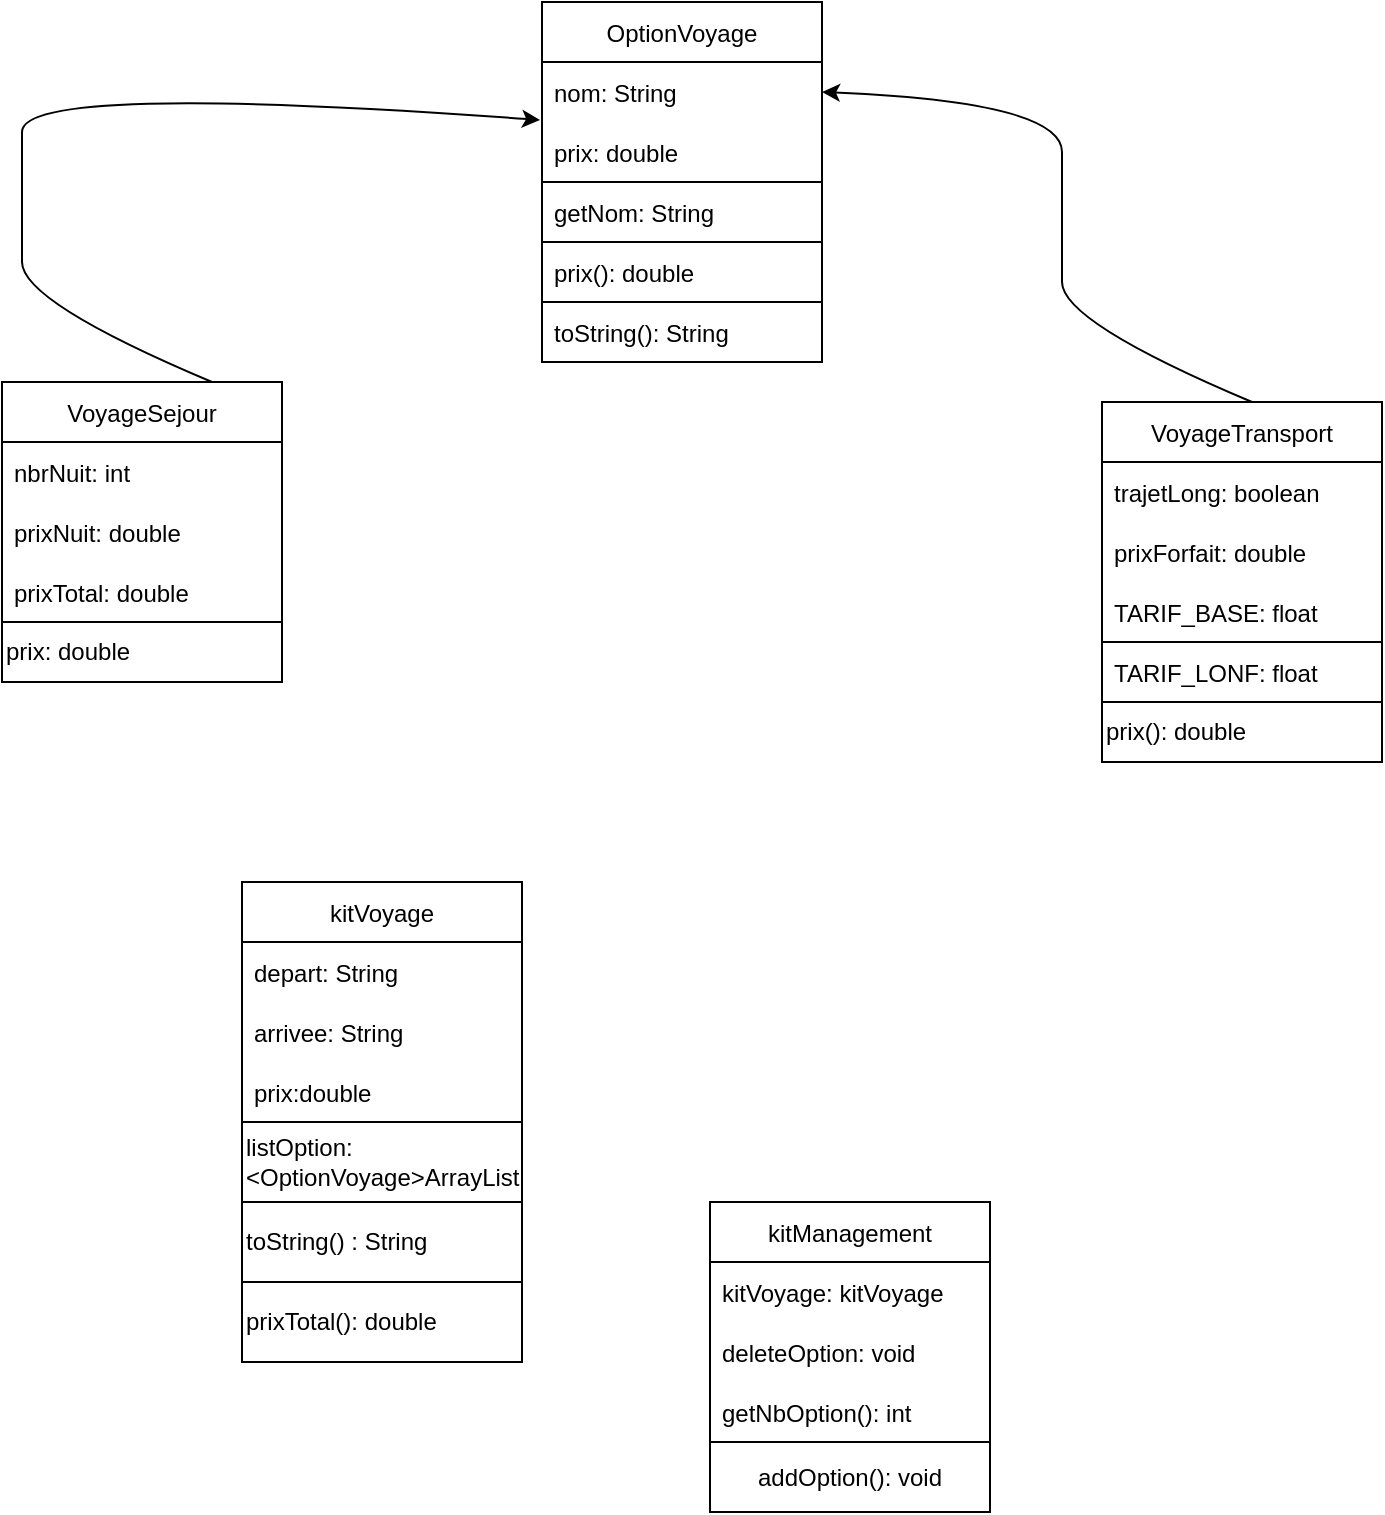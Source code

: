<mxfile version="19.0.3" type="device"><diagram id="4nlWY5ebNpHv0MVpBCbf" name="Page-1"><mxGraphModel dx="1108" dy="553" grid="1" gridSize="10" guides="1" tooltips="1" connect="1" arrows="1" fold="1" page="1" pageScale="1" pageWidth="827" pageHeight="1169" math="0" shadow="0"><root><mxCell id="0"/><mxCell id="1" parent="0"/><mxCell id="UPFR7lJomBSpodrtmPOI-1" value="VoyageSejour" style="swimlane;fontStyle=0;childLayout=stackLayout;horizontal=1;startSize=30;horizontalStack=0;resizeParent=1;resizeParentMax=0;resizeLast=0;collapsible=1;marginBottom=0;" vertex="1" parent="1"><mxGeometry x="60" y="280" width="140" height="120" as="geometry"/></mxCell><mxCell id="UPFR7lJomBSpodrtmPOI-2" value="nbrNuit: int" style="text;strokeColor=none;fillColor=none;align=left;verticalAlign=middle;spacingLeft=4;spacingRight=4;overflow=hidden;points=[[0,0.5],[1,0.5]];portConstraint=eastwest;rotatable=0;" vertex="1" parent="UPFR7lJomBSpodrtmPOI-1"><mxGeometry y="30" width="140" height="30" as="geometry"/></mxCell><mxCell id="UPFR7lJomBSpodrtmPOI-3" value="prixNuit: double" style="text;strokeColor=none;fillColor=none;align=left;verticalAlign=middle;spacingLeft=4;spacingRight=4;overflow=hidden;points=[[0,0.5],[1,0.5]];portConstraint=eastwest;rotatable=0;" vertex="1" parent="UPFR7lJomBSpodrtmPOI-1"><mxGeometry y="60" width="140" height="30" as="geometry"/></mxCell><mxCell id="UPFR7lJomBSpodrtmPOI-4" value="prixTotal: double" style="text;strokeColor=none;fillColor=none;align=left;verticalAlign=middle;spacingLeft=4;spacingRight=4;overflow=hidden;points=[[0,0.5],[1,0.5]];portConstraint=eastwest;rotatable=0;" vertex="1" parent="UPFR7lJomBSpodrtmPOI-1"><mxGeometry y="90" width="140" height="30" as="geometry"/></mxCell><mxCell id="UPFR7lJomBSpodrtmPOI-5" value="OptionVoyage" style="swimlane;fontStyle=0;childLayout=stackLayout;horizontal=1;startSize=30;horizontalStack=0;resizeParent=1;resizeParentMax=0;resizeLast=0;collapsible=1;marginBottom=0;" vertex="1" parent="1"><mxGeometry x="330" y="90" width="140" height="120" as="geometry"/></mxCell><mxCell id="UPFR7lJomBSpodrtmPOI-6" value="nom: String " style="text;strokeColor=none;fillColor=none;align=left;verticalAlign=middle;spacingLeft=4;spacingRight=4;overflow=hidden;points=[[0,0.5],[1,0.5]];portConstraint=eastwest;rotatable=0;" vertex="1" parent="UPFR7lJomBSpodrtmPOI-5"><mxGeometry y="30" width="140" height="30" as="geometry"/></mxCell><mxCell id="UPFR7lJomBSpodrtmPOI-7" value="prix: double" style="text;strokeColor=none;fillColor=none;align=left;verticalAlign=middle;spacingLeft=4;spacingRight=4;overflow=hidden;points=[[0,0.5],[1,0.5]];portConstraint=eastwest;rotatable=0;" vertex="1" parent="UPFR7lJomBSpodrtmPOI-5"><mxGeometry y="60" width="140" height="30" as="geometry"/></mxCell><mxCell id="UPFR7lJomBSpodrtmPOI-8" value="getNom: String" style="text;strokeColor=#000000;fillColor=none;align=left;verticalAlign=middle;spacingLeft=4;spacingRight=4;overflow=hidden;points=[[0,0.5],[1,0.5]];portConstraint=eastwest;rotatable=0;" vertex="1" parent="UPFR7lJomBSpodrtmPOI-5"><mxGeometry y="90" width="140" height="30" as="geometry"/></mxCell><mxCell id="UPFR7lJomBSpodrtmPOI-13" value="VoyageTransport" style="swimlane;fontStyle=0;childLayout=stackLayout;horizontal=1;startSize=30;horizontalStack=0;resizeParent=1;resizeParentMax=0;resizeLast=0;collapsible=1;marginBottom=0;" vertex="1" parent="1"><mxGeometry x="610" y="290" width="140" height="120" as="geometry"/></mxCell><mxCell id="UPFR7lJomBSpodrtmPOI-14" value="trajetLong: boolean" style="text;strokeColor=none;fillColor=none;align=left;verticalAlign=middle;spacingLeft=4;spacingRight=4;overflow=hidden;points=[[0,0.5],[1,0.5]];portConstraint=eastwest;rotatable=0;" vertex="1" parent="UPFR7lJomBSpodrtmPOI-13"><mxGeometry y="30" width="140" height="30" as="geometry"/></mxCell><mxCell id="UPFR7lJomBSpodrtmPOI-15" value="prixForfait: double " style="text;strokeColor=none;fillColor=none;align=left;verticalAlign=middle;spacingLeft=4;spacingRight=4;overflow=hidden;points=[[0,0.5],[1,0.5]];portConstraint=eastwest;rotatable=0;" vertex="1" parent="UPFR7lJomBSpodrtmPOI-13"><mxGeometry y="60" width="140" height="30" as="geometry"/></mxCell><mxCell id="UPFR7lJomBSpodrtmPOI-16" value="TARIF_BASE: float" style="text;strokeColor=none;fillColor=none;align=left;verticalAlign=middle;spacingLeft=4;spacingRight=4;overflow=hidden;points=[[0,0.5],[1,0.5]];portConstraint=eastwest;rotatable=0;" vertex="1" parent="UPFR7lJomBSpodrtmPOI-13"><mxGeometry y="90" width="140" height="30" as="geometry"/></mxCell><mxCell id="UPFR7lJomBSpodrtmPOI-17" value="toString(): String" style="text;strokeColor=#000000;fillColor=none;align=left;verticalAlign=middle;spacingLeft=4;spacingRight=4;overflow=hidden;points=[[0,0.5],[1,0.5]];portConstraint=eastwest;rotatable=0;" vertex="1" parent="1"><mxGeometry x="330" y="240" width="140" height="30" as="geometry"/></mxCell><mxCell id="UPFR7lJomBSpodrtmPOI-19" value="prix(): double" style="text;strokeColor=#000000;fillColor=none;align=left;verticalAlign=middle;spacingLeft=4;spacingRight=4;overflow=hidden;points=[[0,0.5],[1,0.5]];portConstraint=eastwest;rotatable=0;" vertex="1" parent="1"><mxGeometry x="330" y="210" width="140" height="30" as="geometry"/></mxCell><mxCell id="UPFR7lJomBSpodrtmPOI-20" value="TARIF_LONF: float" style="text;strokeColor=#000000;fillColor=none;align=left;verticalAlign=middle;spacingLeft=4;spacingRight=4;overflow=hidden;points=[[0,0.5],[1,0.5]];portConstraint=eastwest;rotatable=0;" vertex="1" parent="1"><mxGeometry x="610" y="410" width="140" height="30" as="geometry"/></mxCell><mxCell id="UPFR7lJomBSpodrtmPOI-21" value="" style="curved=1;endArrow=classic;html=1;rounded=0;entryX=-0.007;entryY=-0.033;entryDx=0;entryDy=0;entryPerimeter=0;exitX=0.75;exitY=0;exitDx=0;exitDy=0;" edge="1" parent="1" source="UPFR7lJomBSpodrtmPOI-1" target="UPFR7lJomBSpodrtmPOI-7"><mxGeometry width="50" height="50" relative="1" as="geometry"><mxPoint x="220" y="220" as="sourcePoint"/><mxPoint x="270" y="170" as="targetPoint"/><Array as="points"><mxPoint x="70" y="240"/><mxPoint x="70" y="200"/><mxPoint x="70" y="210"/><mxPoint x="70" y="180"/><mxPoint x="70" y="130"/></Array></mxGeometry></mxCell><mxCell id="UPFR7lJomBSpodrtmPOI-22" value="" style="curved=1;endArrow=classic;html=1;rounded=0;entryX=1;entryY=0.5;entryDx=0;entryDy=0;exitX=0.75;exitY=0;exitDx=0;exitDy=0;" edge="1" parent="1" target="UPFR7lJomBSpodrtmPOI-6"><mxGeometry width="50" height="50" relative="1" as="geometry"><mxPoint x="685" y="290" as="sourcePoint"/><mxPoint x="849.02" y="159.01" as="targetPoint"/><Array as="points"><mxPoint x="590" y="250"/><mxPoint x="590" y="210"/><mxPoint x="590" y="220"/><mxPoint x="590" y="190"/><mxPoint x="590" y="140"/></Array></mxGeometry></mxCell><mxCell id="UPFR7lJomBSpodrtmPOI-29" value="prix(): double" style="rounded=0;whiteSpace=wrap;html=1;strokeColor=#000000;align=left;" vertex="1" parent="1"><mxGeometry x="610" y="440" width="140" height="30" as="geometry"/></mxCell><mxCell id="UPFR7lJomBSpodrtmPOI-30" value="prix: double" style="rounded=0;whiteSpace=wrap;html=1;strokeColor=#000000;align=left;" vertex="1" parent="1"><mxGeometry x="60" y="400" width="140" height="30" as="geometry"/></mxCell><mxCell id="UPFR7lJomBSpodrtmPOI-45" value="" style="group" vertex="1" connectable="0" parent="1"><mxGeometry x="340" y="430" width="214" height="415" as="geometry"/></mxCell><mxCell id="UPFR7lJomBSpodrtmPOI-46" value="" style="group" vertex="1" connectable="0" parent="UPFR7lJomBSpodrtmPOI-45"><mxGeometry x="-160" y="100" width="140" height="210" as="geometry"/></mxCell><mxCell id="UPFR7lJomBSpodrtmPOI-40" value="kitVoyage" style="swimlane;fontStyle=0;childLayout=stackLayout;horizontal=1;startSize=30;horizontalStack=0;resizeParent=1;resizeParentMax=0;resizeLast=0;collapsible=1;marginBottom=0;strokeColor=#000000;" vertex="1" parent="UPFR7lJomBSpodrtmPOI-46"><mxGeometry width="140" height="120" as="geometry"/></mxCell><mxCell id="UPFR7lJomBSpodrtmPOI-41" value="depart: String" style="text;strokeColor=none;fillColor=none;align=left;verticalAlign=middle;spacingLeft=4;spacingRight=4;overflow=hidden;points=[[0,0.5],[1,0.5]];portConstraint=eastwest;rotatable=0;" vertex="1" parent="UPFR7lJomBSpodrtmPOI-40"><mxGeometry y="30" width="140" height="30" as="geometry"/></mxCell><mxCell id="UPFR7lJomBSpodrtmPOI-42" value="arrivee: String" style="text;strokeColor=none;fillColor=none;align=left;verticalAlign=middle;spacingLeft=4;spacingRight=4;overflow=hidden;points=[[0,0.5],[1,0.5]];portConstraint=eastwest;rotatable=0;" vertex="1" parent="UPFR7lJomBSpodrtmPOI-40"><mxGeometry y="60" width="140" height="30" as="geometry"/></mxCell><mxCell id="UPFR7lJomBSpodrtmPOI-43" value="prix:double" style="text;strokeColor=none;fillColor=none;align=left;verticalAlign=middle;spacingLeft=4;spacingRight=4;overflow=hidden;points=[[0,0.5],[1,0.5]];portConstraint=eastwest;rotatable=0;" vertex="1" parent="UPFR7lJomBSpodrtmPOI-40"><mxGeometry y="90" width="140" height="30" as="geometry"/></mxCell><mxCell id="UPFR7lJomBSpodrtmPOI-28" value="toString() : String" style="rounded=0;whiteSpace=wrap;html=1;strokeColor=#000000;align=left;" vertex="1" parent="UPFR7lJomBSpodrtmPOI-46"><mxGeometry y="160" width="140" height="40" as="geometry"/></mxCell><mxCell id="UPFR7lJomBSpodrtmPOI-67" value="listOption: &amp;lt;OptionVoyage&amp;gt;ArrayList" style="rounded=0;whiteSpace=wrap;html=1;strokeColor=#000000;align=left;" vertex="1" parent="UPFR7lJomBSpodrtmPOI-46"><mxGeometry y="120" width="140" height="40" as="geometry"/></mxCell><mxCell id="UPFR7lJomBSpodrtmPOI-68" value="" style="group" vertex="1" connectable="0" parent="UPFR7lJomBSpodrtmPOI-45"><mxGeometry x="74" y="260" width="140" height="155" as="geometry"/></mxCell><mxCell id="UPFR7lJomBSpodrtmPOI-31" value="kitManagement" style="swimlane;fontStyle=0;childLayout=stackLayout;horizontal=1;startSize=30;horizontalStack=0;resizeParent=1;resizeParentMax=0;resizeLast=0;collapsible=1;marginBottom=0;strokeColor=#000000;" vertex="1" parent="UPFR7lJomBSpodrtmPOI-68"><mxGeometry width="140" height="120" as="geometry"/></mxCell><mxCell id="UPFR7lJomBSpodrtmPOI-32" value="kitVoyage: kitVoyage" style="text;strokeColor=none;fillColor=none;align=left;verticalAlign=middle;spacingLeft=4;spacingRight=4;overflow=hidden;points=[[0,0.5],[1,0.5]];portConstraint=eastwest;rotatable=0;" vertex="1" parent="UPFR7lJomBSpodrtmPOI-31"><mxGeometry y="30" width="140" height="30" as="geometry"/></mxCell><mxCell id="UPFR7lJomBSpodrtmPOI-33" value="deleteOption: void" style="text;strokeColor=none;fillColor=none;align=left;verticalAlign=middle;spacingLeft=4;spacingRight=4;overflow=hidden;points=[[0,0.5],[1,0.5]];portConstraint=eastwest;rotatable=0;" vertex="1" parent="UPFR7lJomBSpodrtmPOI-31"><mxGeometry y="60" width="140" height="30" as="geometry"/></mxCell><mxCell id="UPFR7lJomBSpodrtmPOI-34" value="getNbOption(): int" style="text;strokeColor=none;fillColor=none;align=left;verticalAlign=middle;spacingLeft=4;spacingRight=4;overflow=hidden;points=[[0,0.5],[1,0.5]];portConstraint=eastwest;rotatable=0;" vertex="1" parent="UPFR7lJomBSpodrtmPOI-31"><mxGeometry y="90" width="140" height="30" as="geometry"/></mxCell><mxCell id="UPFR7lJomBSpodrtmPOI-47" value="&lt;div style=&quot;text-align: right;&quot;&gt;&lt;span style=&quot;background-color: initial;&quot;&gt;addOption(): void&lt;/span&gt;&lt;/div&gt;" style="rounded=0;whiteSpace=wrap;html=1;strokeColor=#000000;" vertex="1" parent="UPFR7lJomBSpodrtmPOI-68"><mxGeometry y="120" width="140" height="35" as="geometry"/></mxCell><mxCell id="UPFR7lJomBSpodrtmPOI-56" value="prixTotal(): double" style="rounded=0;whiteSpace=wrap;html=1;strokeColor=#000000;align=left;" vertex="1" parent="1"><mxGeometry x="180" y="730" width="140" height="40" as="geometry"/></mxCell></root></mxGraphModel></diagram></mxfile>